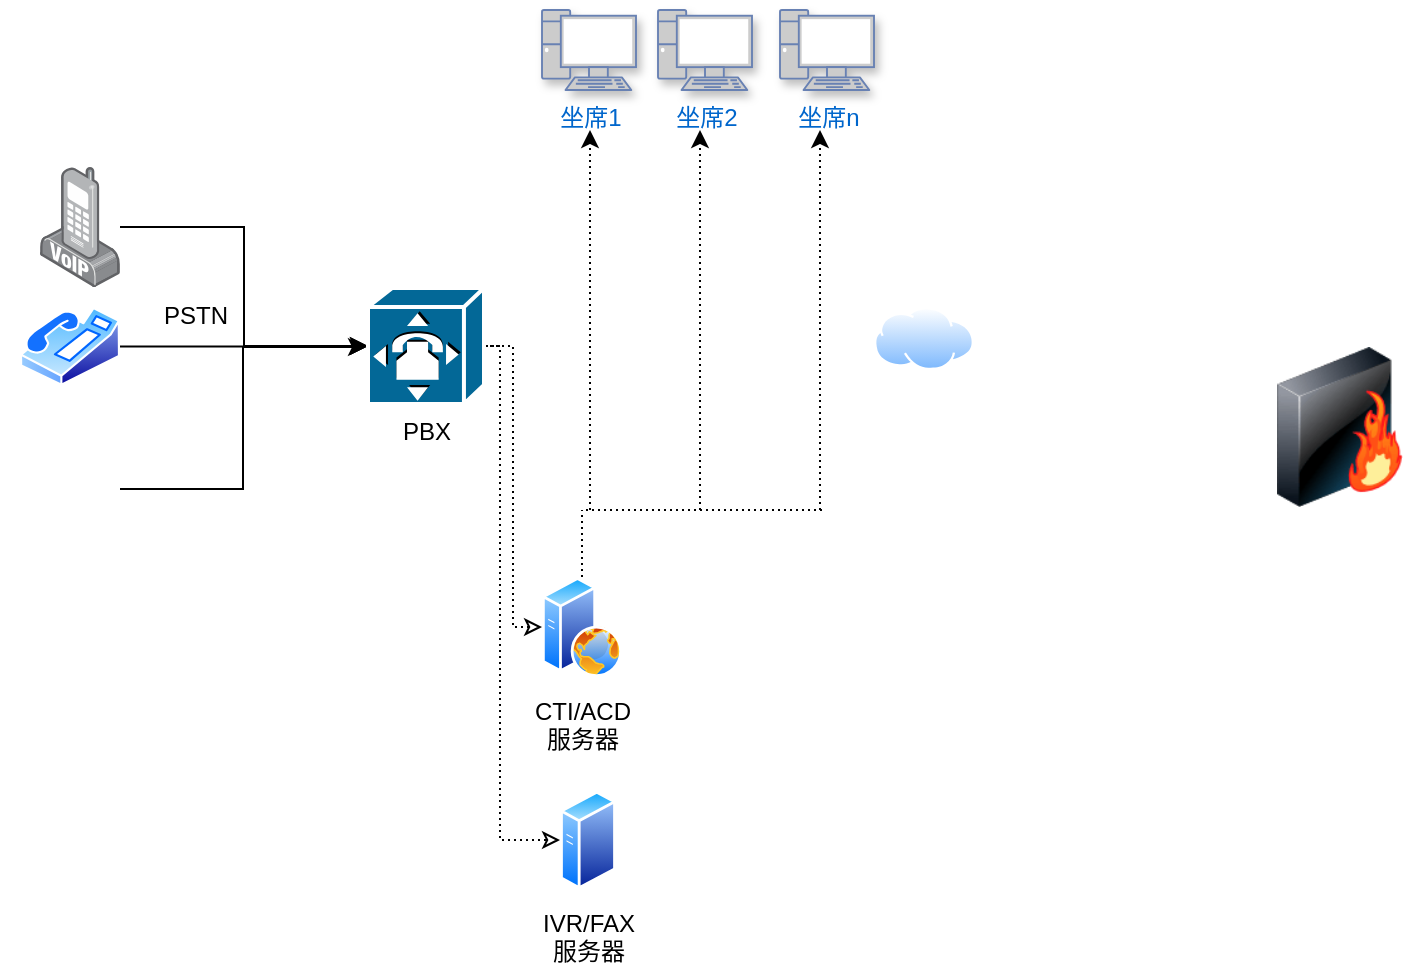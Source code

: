 <mxfile pages="1" version="11.2.3" type="github"><diagram id="Zp58wt0ar4xasLVWeZXu" name="第 1 页"><mxGraphModel dx="946" dy="615" grid="1" gridSize="10" guides="1" tooltips="1" connect="1" arrows="1" fold="1" page="1" pageScale="1" pageWidth="827" pageHeight="1169" math="0" shadow="0"><root><mxCell id="0"/><mxCell id="1" parent="0"/><mxCell id="ex-8D4x-95vxiAMpHlkO-7" value="" style="image;html=1;labelBackgroundColor=#ffffff;image=img/lib/clip_art/networking/Firewall-page1_128x128.png" vertex="1" parent="1"><mxGeometry x="660" y="228.5" width="80" height="80" as="geometry"/></mxCell><mxCell id="ex-8D4x-95vxiAMpHlkO-26" style="rounded=0;orthogonalLoop=1;jettySize=auto;html=1;entryX=0;entryY=0.5;entryDx=0;entryDy=0;entryPerimeter=0;edgeStyle=elbowEdgeStyle;" edge="1" parent="1" source="ex-8D4x-95vxiAMpHlkO-15" target="ex-8D4x-95vxiAMpHlkO-24"><mxGeometry relative="1" as="geometry"/></mxCell><mxCell id="ex-8D4x-95vxiAMpHlkO-15" value="" style="points=[];html=1;align=center;shadow=0;dashed=0;image;image=img/lib/allied_telesis/computer_and_terminals/VOIP_IP_phone.svg;" vertex="1" parent="1"><mxGeometry x="50" y="138.5" width="40" height="60" as="geometry"/></mxCell><mxCell id="ex-8D4x-95vxiAMpHlkO-27" style="rounded=0;orthogonalLoop=1;jettySize=auto;html=1;entryX=0;entryY=0.5;entryDx=0;entryDy=0;entryPerimeter=0;edgeStyle=elbowEdgeStyle;" edge="1" parent="1" source="ex-8D4x-95vxiAMpHlkO-18" target="ex-8D4x-95vxiAMpHlkO-24"><mxGeometry relative="1" as="geometry"/></mxCell><mxCell id="ex-8D4x-95vxiAMpHlkO-18" value="" style="aspect=fixed;perimeter=ellipsePerimeter;html=1;align=center;shadow=0;dashed=0;spacingTop=3;image;image=img/lib/active_directory/phone.svg;" vertex="1" parent="1"><mxGeometry x="40" y="208.5" width="50" height="39.5" as="geometry"/></mxCell><mxCell id="ex-8D4x-95vxiAMpHlkO-28" style="rounded=0;orthogonalLoop=1;jettySize=auto;html=1;edgeStyle=elbowEdgeStyle;" edge="1" parent="1"><mxGeometry relative="1" as="geometry"><mxPoint x="213" y="228.5" as="targetPoint"/><mxPoint x="90" y="299.5" as="sourcePoint"/></mxGeometry></mxCell><mxCell id="ex-8D4x-95vxiAMpHlkO-23" value="" style="shape=image;html=1;verticalAlign=top;verticalLabelPosition=bottom;labelBackgroundColor=#ffffff;imageAspect=0;aspect=fixed;image=https://cdn1.iconfinder.com/data/icons/business-finance-vol-2-50/40/Untitled-5-90-128.png" vertex="1" parent="1"><mxGeometry x="30" y="272.5" width="60" height="60" as="geometry"/></mxCell><mxCell id="ex-8D4x-95vxiAMpHlkO-47" style="edgeStyle=elbowEdgeStyle;rounded=0;orthogonalLoop=1;jettySize=auto;html=1;exitX=1;exitY=0.5;exitDx=0;exitDy=0;exitPerimeter=0;shadow=0;dashed=1;dashPattern=1 2;endArrow=classic;endFill=0;" edge="1" parent="1" source="ex-8D4x-95vxiAMpHlkO-24" target="ex-8D4x-95vxiAMpHlkO-41"><mxGeometry relative="1" as="geometry"/></mxCell><mxCell id="ex-8D4x-95vxiAMpHlkO-52" style="edgeStyle=elbowEdgeStyle;rounded=0;orthogonalLoop=1;jettySize=auto;html=1;shadow=0;dashed=1;dashPattern=1 2;endArrow=classic;endFill=0;entryX=0;entryY=0.5;entryDx=0;entryDy=0;" edge="1" parent="1" target="ex-8D4x-95vxiAMpHlkO-42"><mxGeometry relative="1" as="geometry"><mxPoint x="270" y="228" as="sourcePoint"/><mxPoint x="376" y="340" as="targetPoint"/><Array as="points"><mxPoint x="280" y="350"/><mxPoint x="270" y="360"/><mxPoint x="383" y="300"/></Array></mxGeometry></mxCell><mxCell id="ex-8D4x-95vxiAMpHlkO-24" value="PBX" style="shape=mxgraph.cisco.misc.pbx;html=1;dashed=0;fillColor=#036897;strokeColor=#ffffff;strokeWidth=2;verticalLabelPosition=bottom;verticalAlign=top" vertex="1" parent="1"><mxGeometry x="214" y="199" width="58" height="58" as="geometry"/></mxCell><mxCell id="ex-8D4x-95vxiAMpHlkO-30" value="PSTN" style="text;html=1;resizable=0;points=[];autosize=1;align=left;verticalAlign=top;spacingTop=-4;direction=north;flipH=0;flipV=0;" vertex="1" parent="1"><mxGeometry x="110" y="203" width="50" height="20" as="geometry"/></mxCell><mxCell id="ex-8D4x-95vxiAMpHlkO-41" value="CTI/ACD&lt;br&gt;服务器" style="aspect=fixed;perimeter=ellipsePerimeter;html=1;align=center;shadow=0;dashed=0;spacingTop=3;image;image=img/lib/active_directory/web_server.svg;labelBackgroundColor=none;" vertex="1" parent="1"><mxGeometry x="301" y="343.5" width="40" height="50" as="geometry"/></mxCell><mxCell id="ex-8D4x-95vxiAMpHlkO-42" value="IVR/FAX&lt;br&gt;服务器" style="aspect=fixed;perimeter=ellipsePerimeter;html=1;align=center;shadow=0;dashed=0;spacingTop=3;image;image=img/lib/active_directory/generic_server.svg;labelBackgroundColor=none;" vertex="1" parent="1"><mxGeometry x="310" y="450" width="28.0" height="50" as="geometry"/></mxCell><mxCell id="ex-8D4x-95vxiAMpHlkO-48" value="" style="aspect=fixed;perimeter=ellipsePerimeter;html=1;align=center;shadow=0;dashed=0;spacingTop=3;image;image=img/lib/active_directory/internet_cloud.svg;labelBackgroundColor=none;" vertex="1" parent="1"><mxGeometry x="467" y="208.5" width="50" height="31.5" as="geometry"/></mxCell><mxCell id="ex-8D4x-95vxiAMpHlkO-49" value="坐席1" style="fontColor=#0066CC;verticalAlign=top;verticalLabelPosition=bottom;labelPosition=center;align=center;html=1;outlineConnect=0;fillColor=#CCCCCC;strokeColor=#6881B3;gradientColor=none;gradientDirection=north;strokeWidth=2;shape=mxgraph.networks.pc;shadow=1;labelBackgroundColor=none;" vertex="1" parent="1"><mxGeometry x="301" y="60" width="47" height="40" as="geometry"/></mxCell><mxCell id="ex-8D4x-95vxiAMpHlkO-50" value="坐席2" style="fontColor=#0066CC;verticalAlign=top;verticalLabelPosition=bottom;labelPosition=center;align=center;html=1;outlineConnect=0;fillColor=#CCCCCC;strokeColor=#6881B3;gradientColor=none;gradientDirection=north;strokeWidth=2;shape=mxgraph.networks.pc;shadow=1;labelBackgroundColor=none;" vertex="1" parent="1"><mxGeometry x="359" y="60" width="47" height="40" as="geometry"/></mxCell><mxCell id="ex-8D4x-95vxiAMpHlkO-51" value="坐席n" style="fontColor=#0066CC;verticalAlign=top;verticalLabelPosition=bottom;labelPosition=center;align=center;html=1;outlineConnect=0;fillColor=#CCCCCC;strokeColor=#6881B3;gradientColor=none;gradientDirection=north;strokeWidth=2;shape=mxgraph.networks.pc;shadow=1;labelBackgroundColor=none;" vertex="1" parent="1"><mxGeometry x="420" y="60" width="47" height="40" as="geometry"/></mxCell><mxCell id="ex-8D4x-95vxiAMpHlkO-53" value="" style="endArrow=none;dashed=1;html=1;shadow=0;dashPattern=1 2;" edge="1" parent="1"><mxGeometry width="50" height="50" relative="1" as="geometry"><mxPoint x="441" y="310" as="sourcePoint"/><mxPoint x="321" y="310" as="targetPoint"/></mxGeometry></mxCell><mxCell id="ex-8D4x-95vxiAMpHlkO-54" value="" style="endArrow=none;dashed=1;html=1;shadow=0;dashPattern=1 2;exitX=0.5;exitY=0;exitDx=0;exitDy=0;" edge="1" parent="1" source="ex-8D4x-95vxiAMpHlkO-41"><mxGeometry width="50" height="50" relative="1" as="geometry"><mxPoint x="30" y="500" as="sourcePoint"/><mxPoint x="321" y="310" as="targetPoint"/></mxGeometry></mxCell><mxCell id="ex-8D4x-95vxiAMpHlkO-55" value="" style="endArrow=classic;html=1;shadow=0;dashed=1;dashPattern=1 2;" edge="1" parent="1"><mxGeometry width="50" height="50" relative="1" as="geometry"><mxPoint x="325" y="310" as="sourcePoint"/><mxPoint x="325" y="120" as="targetPoint"/></mxGeometry></mxCell><mxCell id="ex-8D4x-95vxiAMpHlkO-56" value="" style="endArrow=classic;html=1;shadow=0;dashed=1;dashPattern=1 2;" edge="1" parent="1"><mxGeometry width="50" height="50" relative="1" as="geometry"><mxPoint x="380" y="310" as="sourcePoint"/><mxPoint x="380" y="120" as="targetPoint"/></mxGeometry></mxCell><mxCell id="ex-8D4x-95vxiAMpHlkO-57" value="" style="endArrow=classic;html=1;shadow=0;dashed=1;dashPattern=1 2;" edge="1" parent="1"><mxGeometry width="50" height="50" relative="1" as="geometry"><mxPoint x="440" y="310" as="sourcePoint"/><mxPoint x="440" y="120" as="targetPoint"/></mxGeometry></mxCell></root></mxGraphModel></diagram></mxfile>